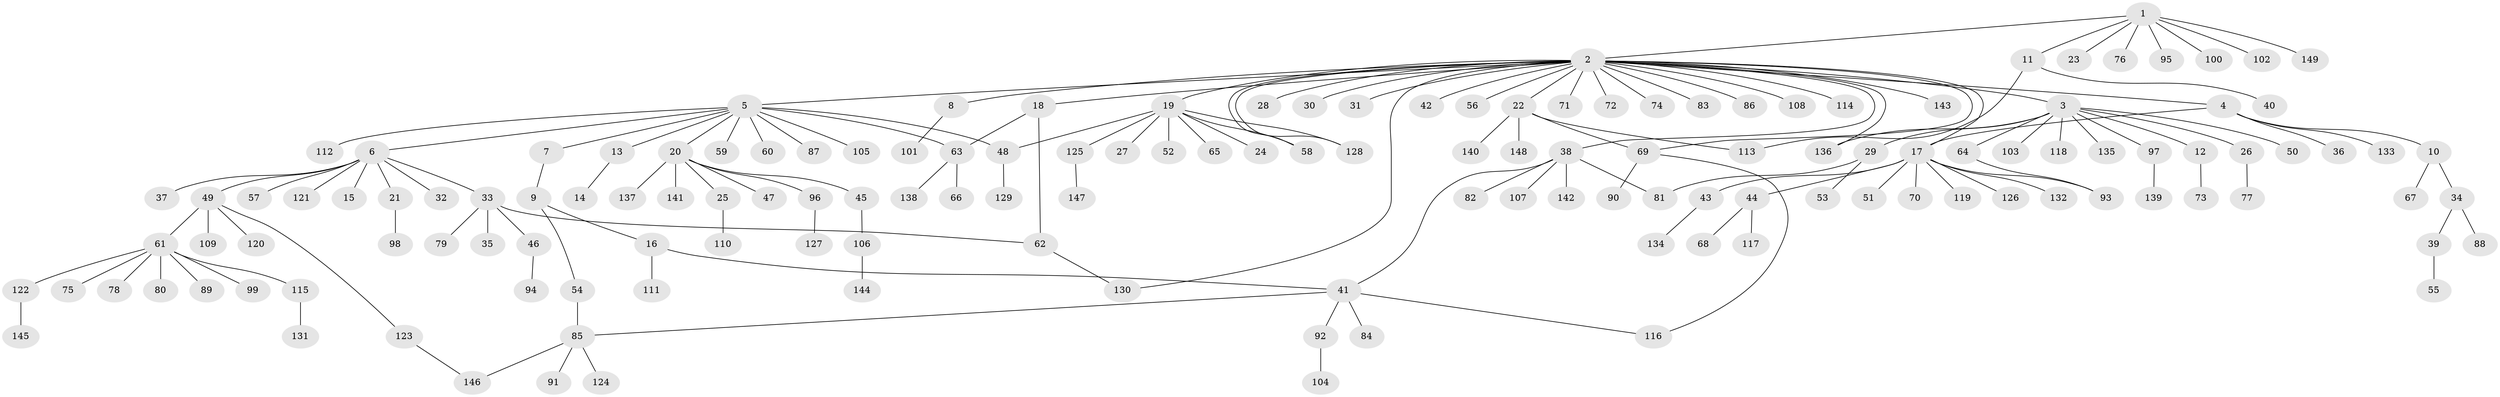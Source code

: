 // Generated by graph-tools (version 1.1) at 2025/01/03/09/25 03:01:46]
// undirected, 149 vertices, 164 edges
graph export_dot {
graph [start="1"]
  node [color=gray90,style=filled];
  1;
  2;
  3;
  4;
  5;
  6;
  7;
  8;
  9;
  10;
  11;
  12;
  13;
  14;
  15;
  16;
  17;
  18;
  19;
  20;
  21;
  22;
  23;
  24;
  25;
  26;
  27;
  28;
  29;
  30;
  31;
  32;
  33;
  34;
  35;
  36;
  37;
  38;
  39;
  40;
  41;
  42;
  43;
  44;
  45;
  46;
  47;
  48;
  49;
  50;
  51;
  52;
  53;
  54;
  55;
  56;
  57;
  58;
  59;
  60;
  61;
  62;
  63;
  64;
  65;
  66;
  67;
  68;
  69;
  70;
  71;
  72;
  73;
  74;
  75;
  76;
  77;
  78;
  79;
  80;
  81;
  82;
  83;
  84;
  85;
  86;
  87;
  88;
  89;
  90;
  91;
  92;
  93;
  94;
  95;
  96;
  97;
  98;
  99;
  100;
  101;
  102;
  103;
  104;
  105;
  106;
  107;
  108;
  109;
  110;
  111;
  112;
  113;
  114;
  115;
  116;
  117;
  118;
  119;
  120;
  121;
  122;
  123;
  124;
  125;
  126;
  127;
  128;
  129;
  130;
  131;
  132;
  133;
  134;
  135;
  136;
  137;
  138;
  139;
  140;
  141;
  142;
  143;
  144;
  145;
  146;
  147;
  148;
  149;
  1 -- 2;
  1 -- 11;
  1 -- 23;
  1 -- 76;
  1 -- 95;
  1 -- 100;
  1 -- 102;
  1 -- 149;
  2 -- 3;
  2 -- 4;
  2 -- 5;
  2 -- 8;
  2 -- 17;
  2 -- 18;
  2 -- 19;
  2 -- 22;
  2 -- 28;
  2 -- 30;
  2 -- 31;
  2 -- 38;
  2 -- 42;
  2 -- 56;
  2 -- 58;
  2 -- 69;
  2 -- 71;
  2 -- 72;
  2 -- 74;
  2 -- 83;
  2 -- 86;
  2 -- 108;
  2 -- 114;
  2 -- 128;
  2 -- 130;
  2 -- 136;
  2 -- 143;
  3 -- 12;
  3 -- 26;
  3 -- 29;
  3 -- 50;
  3 -- 64;
  3 -- 97;
  3 -- 103;
  3 -- 118;
  3 -- 135;
  3 -- 136;
  4 -- 10;
  4 -- 17;
  4 -- 36;
  4 -- 133;
  5 -- 6;
  5 -- 7;
  5 -- 13;
  5 -- 20;
  5 -- 48;
  5 -- 59;
  5 -- 60;
  5 -- 63;
  5 -- 87;
  5 -- 105;
  5 -- 112;
  6 -- 15;
  6 -- 21;
  6 -- 32;
  6 -- 33;
  6 -- 37;
  6 -- 49;
  6 -- 57;
  6 -- 121;
  7 -- 9;
  8 -- 101;
  9 -- 16;
  9 -- 54;
  10 -- 34;
  10 -- 67;
  11 -- 40;
  11 -- 113;
  12 -- 73;
  13 -- 14;
  16 -- 41;
  16 -- 111;
  17 -- 43;
  17 -- 44;
  17 -- 51;
  17 -- 70;
  17 -- 93;
  17 -- 119;
  17 -- 126;
  17 -- 132;
  18 -- 62;
  18 -- 63;
  19 -- 24;
  19 -- 27;
  19 -- 48;
  19 -- 52;
  19 -- 58;
  19 -- 65;
  19 -- 125;
  19 -- 128;
  20 -- 25;
  20 -- 45;
  20 -- 47;
  20 -- 96;
  20 -- 137;
  20 -- 141;
  21 -- 98;
  22 -- 69;
  22 -- 113;
  22 -- 140;
  22 -- 148;
  25 -- 110;
  26 -- 77;
  29 -- 53;
  29 -- 81;
  33 -- 35;
  33 -- 46;
  33 -- 62;
  33 -- 79;
  34 -- 39;
  34 -- 88;
  38 -- 41;
  38 -- 81;
  38 -- 82;
  38 -- 107;
  38 -- 142;
  39 -- 55;
  41 -- 84;
  41 -- 85;
  41 -- 92;
  41 -- 116;
  43 -- 134;
  44 -- 68;
  44 -- 117;
  45 -- 106;
  46 -- 94;
  48 -- 129;
  49 -- 61;
  49 -- 109;
  49 -- 120;
  49 -- 123;
  54 -- 85;
  61 -- 75;
  61 -- 78;
  61 -- 80;
  61 -- 89;
  61 -- 99;
  61 -- 115;
  61 -- 122;
  62 -- 130;
  63 -- 66;
  63 -- 138;
  64 -- 93;
  69 -- 90;
  69 -- 116;
  85 -- 91;
  85 -- 124;
  85 -- 146;
  92 -- 104;
  96 -- 127;
  97 -- 139;
  106 -- 144;
  115 -- 131;
  122 -- 145;
  123 -- 146;
  125 -- 147;
}
